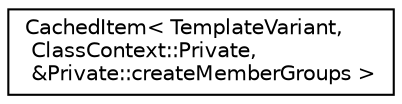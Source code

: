 digraph "Graphical Class Hierarchy"
{
 // LATEX_PDF_SIZE
  edge [fontname="Helvetica",fontsize="10",labelfontname="Helvetica",labelfontsize="10"];
  node [fontname="Helvetica",fontsize="10",shape=record];
  rankdir="LR";
  Node0 [label="CachedItem\< TemplateVariant,\l ClassContext::Private,\l &Private::createMemberGroups \>",height=0.2,width=0.4,color="black", fillcolor="white", style="filled",URL="$classCachedItem.html",tooltip=" "];
}
